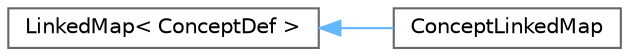 digraph "Graphical Class Hierarchy"
{
 // INTERACTIVE_SVG=YES
 // LATEX_PDF_SIZE
  bgcolor="transparent";
  edge [fontname=Helvetica,fontsize=10,labelfontname=Helvetica,labelfontsize=10];
  node [fontname=Helvetica,fontsize=10,shape=box,height=0.2,width=0.4];
  rankdir="LR";
  Node0 [id="Node000000",label="LinkedMap\< ConceptDef \>",height=0.2,width=0.4,color="grey40", fillcolor="white", style="filled",URL="$d0/d2c/class_linked_map.html",tooltip=" "];
  Node0 -> Node1 [id="edge181_Node000000_Node000001",dir="back",color="steelblue1",style="solid",tooltip=" "];
  Node1 [id="Node000001",label="ConceptLinkedMap",height=0.2,width=0.4,color="grey40", fillcolor="white", style="filled",URL="$db/ded/class_concept_linked_map.html",tooltip=" "];
}
